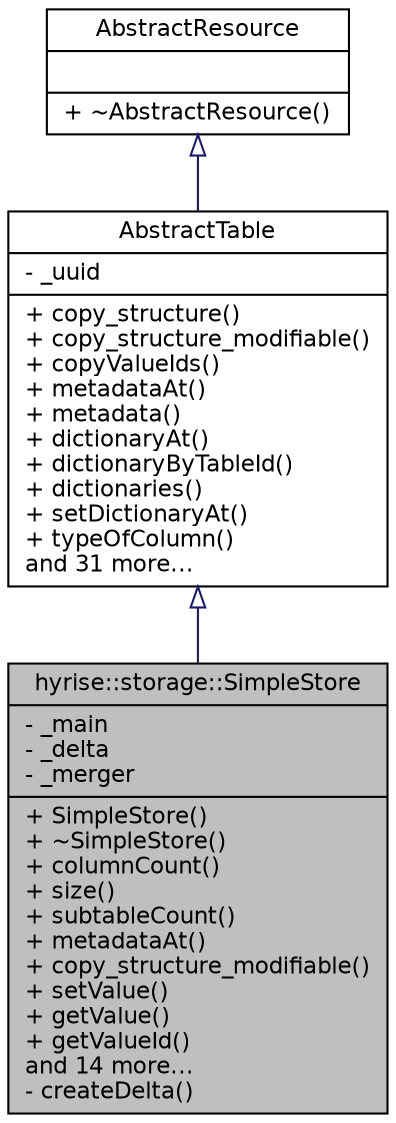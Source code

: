 digraph "hyrise::storage::SimpleStore"
{
  edge [fontname="Helvetica",fontsize="11",labelfontname="Helvetica",labelfontsize="11"];
  node [fontname="Helvetica",fontsize="11",shape=record];
  Node1 [label="{hyrise::storage::SimpleStore\n|- _main\l- _delta\l- _merger\l|+ SimpleStore()\l+ ~SimpleStore()\l+ columnCount()\l+ size()\l+ subtableCount()\l+ metadataAt()\l+ copy_structure_modifiable()\l+ setValue()\l+ getValue()\l+ getValueId()\land 14 more...\l- createDelta()\l}",height=0.2,width=0.4,color="black", fillcolor="grey75", style="filled" fontcolor="black"];
  Node2 -> Node1 [dir="back",color="midnightblue",fontsize="11",style="solid",arrowtail="onormal",fontname="Helvetica"];
  Node2 [label="{AbstractTable\n|- _uuid\l|+ copy_structure()\l+ copy_structure_modifiable()\l+ copyValueIds()\l+ metadataAt()\l+ metadata()\l+ dictionaryAt()\l+ dictionaryByTableId()\l+ dictionaries()\l+ setDictionaryAt()\l+ typeOfColumn()\land 31 more...\l}",height=0.2,width=0.4,color="black", fillcolor="white", style="filled",URL="$class_abstract_table.html"];
  Node3 -> Node2 [dir="back",color="midnightblue",fontsize="11",style="solid",arrowtail="onormal",fontname="Helvetica"];
  Node3 [label="{AbstractResource\n||+ ~AbstractResource()\l}",height=0.2,width=0.4,color="black", fillcolor="white", style="filled",URL="$class_abstract_resource.html"];
}
